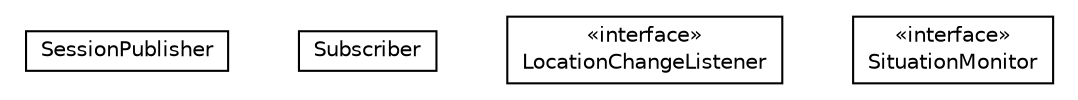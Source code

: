 #!/usr/local/bin/dot
#
# Class diagram 
# Generated by UMLGraph version R5_6-24-gf6e263 (http://www.umlgraph.org/)
#

digraph G {
	edge [fontname="Helvetica",fontsize=10,labelfontname="Helvetica",labelfontsize=10];
	node [fontname="Helvetica",fontsize=10,shape=plaintext];
	nodesep=0.25;
	ranksep=0.5;
	// org.universAAL.security.session.manager.context.SessionPublisher
	c893255 [label=<<table title="org.universAAL.security.session.manager.context.SessionPublisher" border="0" cellborder="1" cellspacing="0" cellpadding="2" port="p" href="./SessionPublisher.html">
		<tr><td><table border="0" cellspacing="0" cellpadding="1">
<tr><td align="center" balign="center"> SessionPublisher </td></tr>
		</table></td></tr>
		</table>>, URL="./SessionPublisher.html", fontname="Helvetica", fontcolor="black", fontsize=10.0];
	// org.universAAL.security.session.manager.context.Subscriber
	c893256 [label=<<table title="org.universAAL.security.session.manager.context.Subscriber" border="0" cellborder="1" cellspacing="0" cellpadding="2" port="p" href="./Subscriber.html">
		<tr><td><table border="0" cellspacing="0" cellpadding="1">
<tr><td align="center" balign="center"> Subscriber </td></tr>
		</table></td></tr>
		</table>>, URL="./Subscriber.html", fontname="Helvetica", fontcolor="black", fontsize=10.0];
	// org.universAAL.security.session.manager.context.LocationChangeListener
	c893257 [label=<<table title="org.universAAL.security.session.manager.context.LocationChangeListener" border="0" cellborder="1" cellspacing="0" cellpadding="2" port="p" href="./LocationChangeListener.html">
		<tr><td><table border="0" cellspacing="0" cellpadding="1">
<tr><td align="center" balign="center"> &#171;interface&#187; </td></tr>
<tr><td align="center" balign="center"> LocationChangeListener </td></tr>
		</table></td></tr>
		</table>>, URL="./LocationChangeListener.html", fontname="Helvetica", fontcolor="black", fontsize=10.0];
	// org.universAAL.security.session.manager.context.SituationMonitor
	c893258 [label=<<table title="org.universAAL.security.session.manager.context.SituationMonitor" border="0" cellborder="1" cellspacing="0" cellpadding="2" port="p" href="./SituationMonitor.html">
		<tr><td><table border="0" cellspacing="0" cellpadding="1">
<tr><td align="center" balign="center"> &#171;interface&#187; </td></tr>
<tr><td align="center" balign="center"> SituationMonitor </td></tr>
		</table></td></tr>
		</table>>, URL="./SituationMonitor.html", fontname="Helvetica", fontcolor="black", fontsize=10.0];
}


